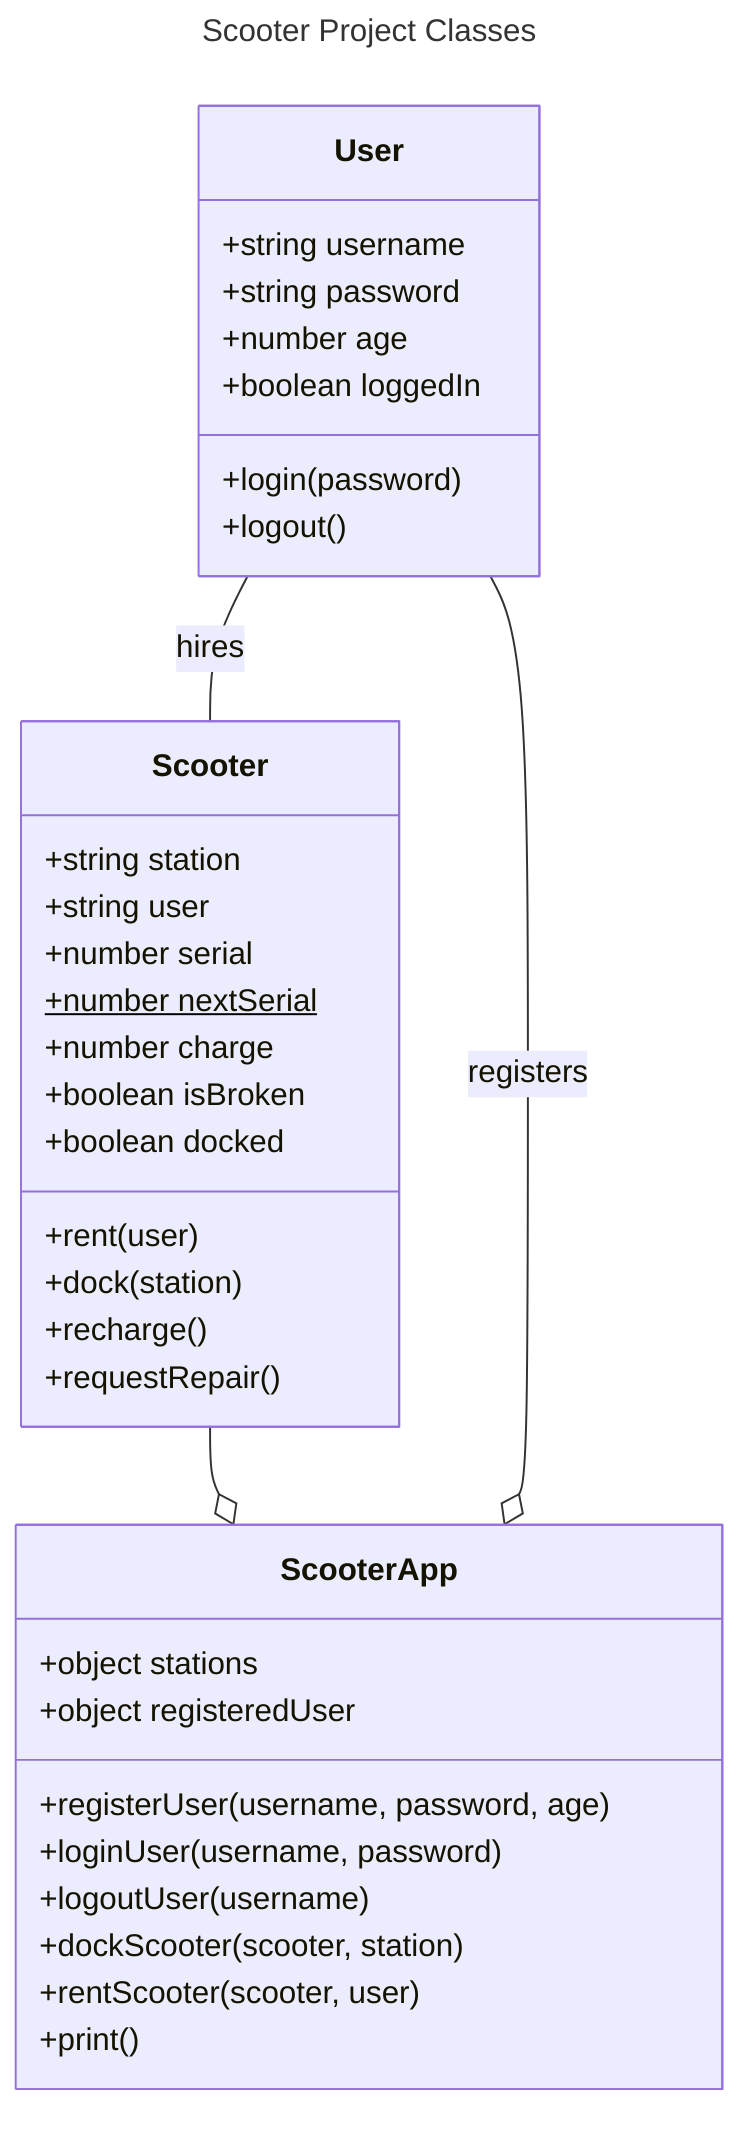 ---
title: Scooter Project Classes
---
classDiagram

Scooter --o ScooterApp : 
User --o ScooterApp : registers
User -- Scooter : hires

class Scooter {
    +string station
    +string user
    +number serial
    +number nextSerial$
    +number charge
    +boolean isBroken
    +boolean docked

    +rent(user)
    +dock(station)
    +recharge()
    +requestRepair()
}

class User {
    +string username 
    +string password
    +number age
    +boolean loggedIn
    +login(password)
    +logout()
}

class ScooterApp {
    +object stations
    +object registeredUser
    +registerUser(username, password, age)
    +loginUser(username, password)
    +logoutUser(username)
    +dockScooter(scooter, station)
    +rentScooter(scooter, user)
    +print()
}